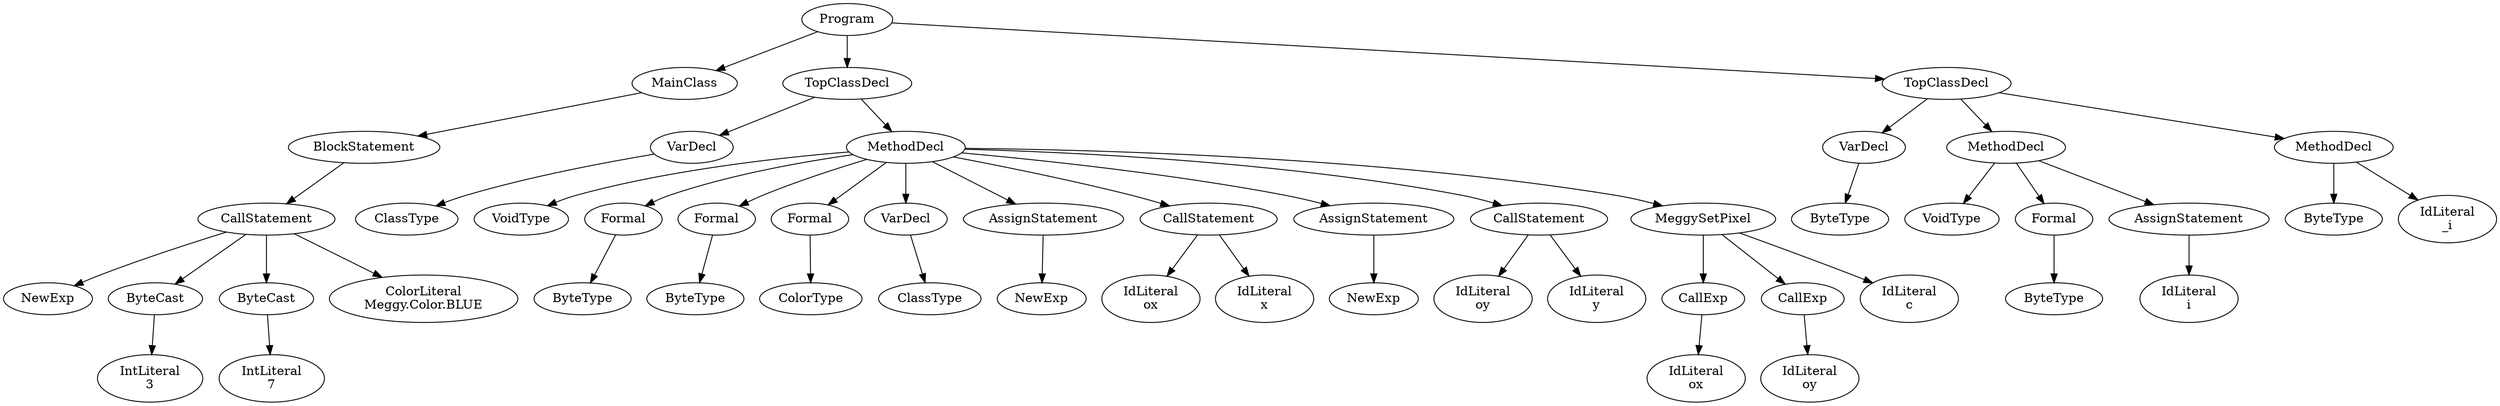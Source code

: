 digraph ASTGraph {
0 [ label="Program" ];
1 [ label="MainClass" ];
0 -> 1
2 [ label="BlockStatement" ];
1 -> 2
3 [ label="CallStatement" ];
2 -> 3
4 [ label="NewExp" ];
3 -> 4
5 [ label="ByteCast" ];
3 -> 5
6 [ label="IntLiteral\n3" ];
5 -> 6
7 [ label="ByteCast" ];
3 -> 7
8 [ label="IntLiteral\n7" ];
7 -> 8
9 [ label="ColorLiteral\nMeggy.Color.BLUE" ];
3 -> 9
10 [ label="TopClassDecl" ];
0 -> 10
11 [ label="VarDecl" ];
10 -> 11
12 [ label="ClassType" ];
11 -> 12
13 [ label="MethodDecl" ];
10 -> 13
14 [ label="VoidType" ];
13 -> 14
15 [ label="Formal" ];
13 -> 15
16 [ label="ByteType" ];
15 -> 16
17 [ label="Formal" ];
13 -> 17
18 [ label="ByteType" ];
17 -> 18
19 [ label="Formal" ];
13 -> 19
20 [ label="ColorType" ];
19 -> 20
21 [ label="VarDecl" ];
13 -> 21
22 [ label="ClassType" ];
21 -> 22
23 [ label="AssignStatement" ];
13 -> 23
24 [ label="NewExp" ];
23 -> 24
25 [ label="CallStatement" ];
13 -> 25
26 [ label="IdLiteral\nox" ];
25 -> 26
27 [ label="IdLiteral\nx" ];
25 -> 27
28 [ label="AssignStatement" ];
13 -> 28
29 [ label="NewExp" ];
28 -> 29
30 [ label="CallStatement" ];
13 -> 30
31 [ label="IdLiteral\noy" ];
30 -> 31
32 [ label="IdLiteral\ny" ];
30 -> 32
33 [ label="MeggySetPixel" ];
13 -> 33
34 [ label="CallExp" ];
33 -> 34
35 [ label="IdLiteral\nox" ];
34 -> 35
36 [ label="CallExp" ];
33 -> 36
37 [ label="IdLiteral\noy" ];
36 -> 37
38 [ label="IdLiteral\nc" ];
33 -> 38
39 [ label="TopClassDecl" ];
0 -> 39
40 [ label="VarDecl" ];
39 -> 40
41 [ label="ByteType" ];
40 -> 41
42 [ label="MethodDecl" ];
39 -> 42
43 [ label="VoidType" ];
42 -> 43
44 [ label="Formal" ];
42 -> 44
45 [ label="ByteType" ];
44 -> 45
46 [ label="AssignStatement" ];
42 -> 46
47 [ label="IdLiteral\ni" ];
46 -> 47
48 [ label="MethodDecl" ];
39 -> 48
49 [ label="ByteType" ];
48 -> 49
50 [ label="IdLiteral\n_i" ];
48 -> 50
}
